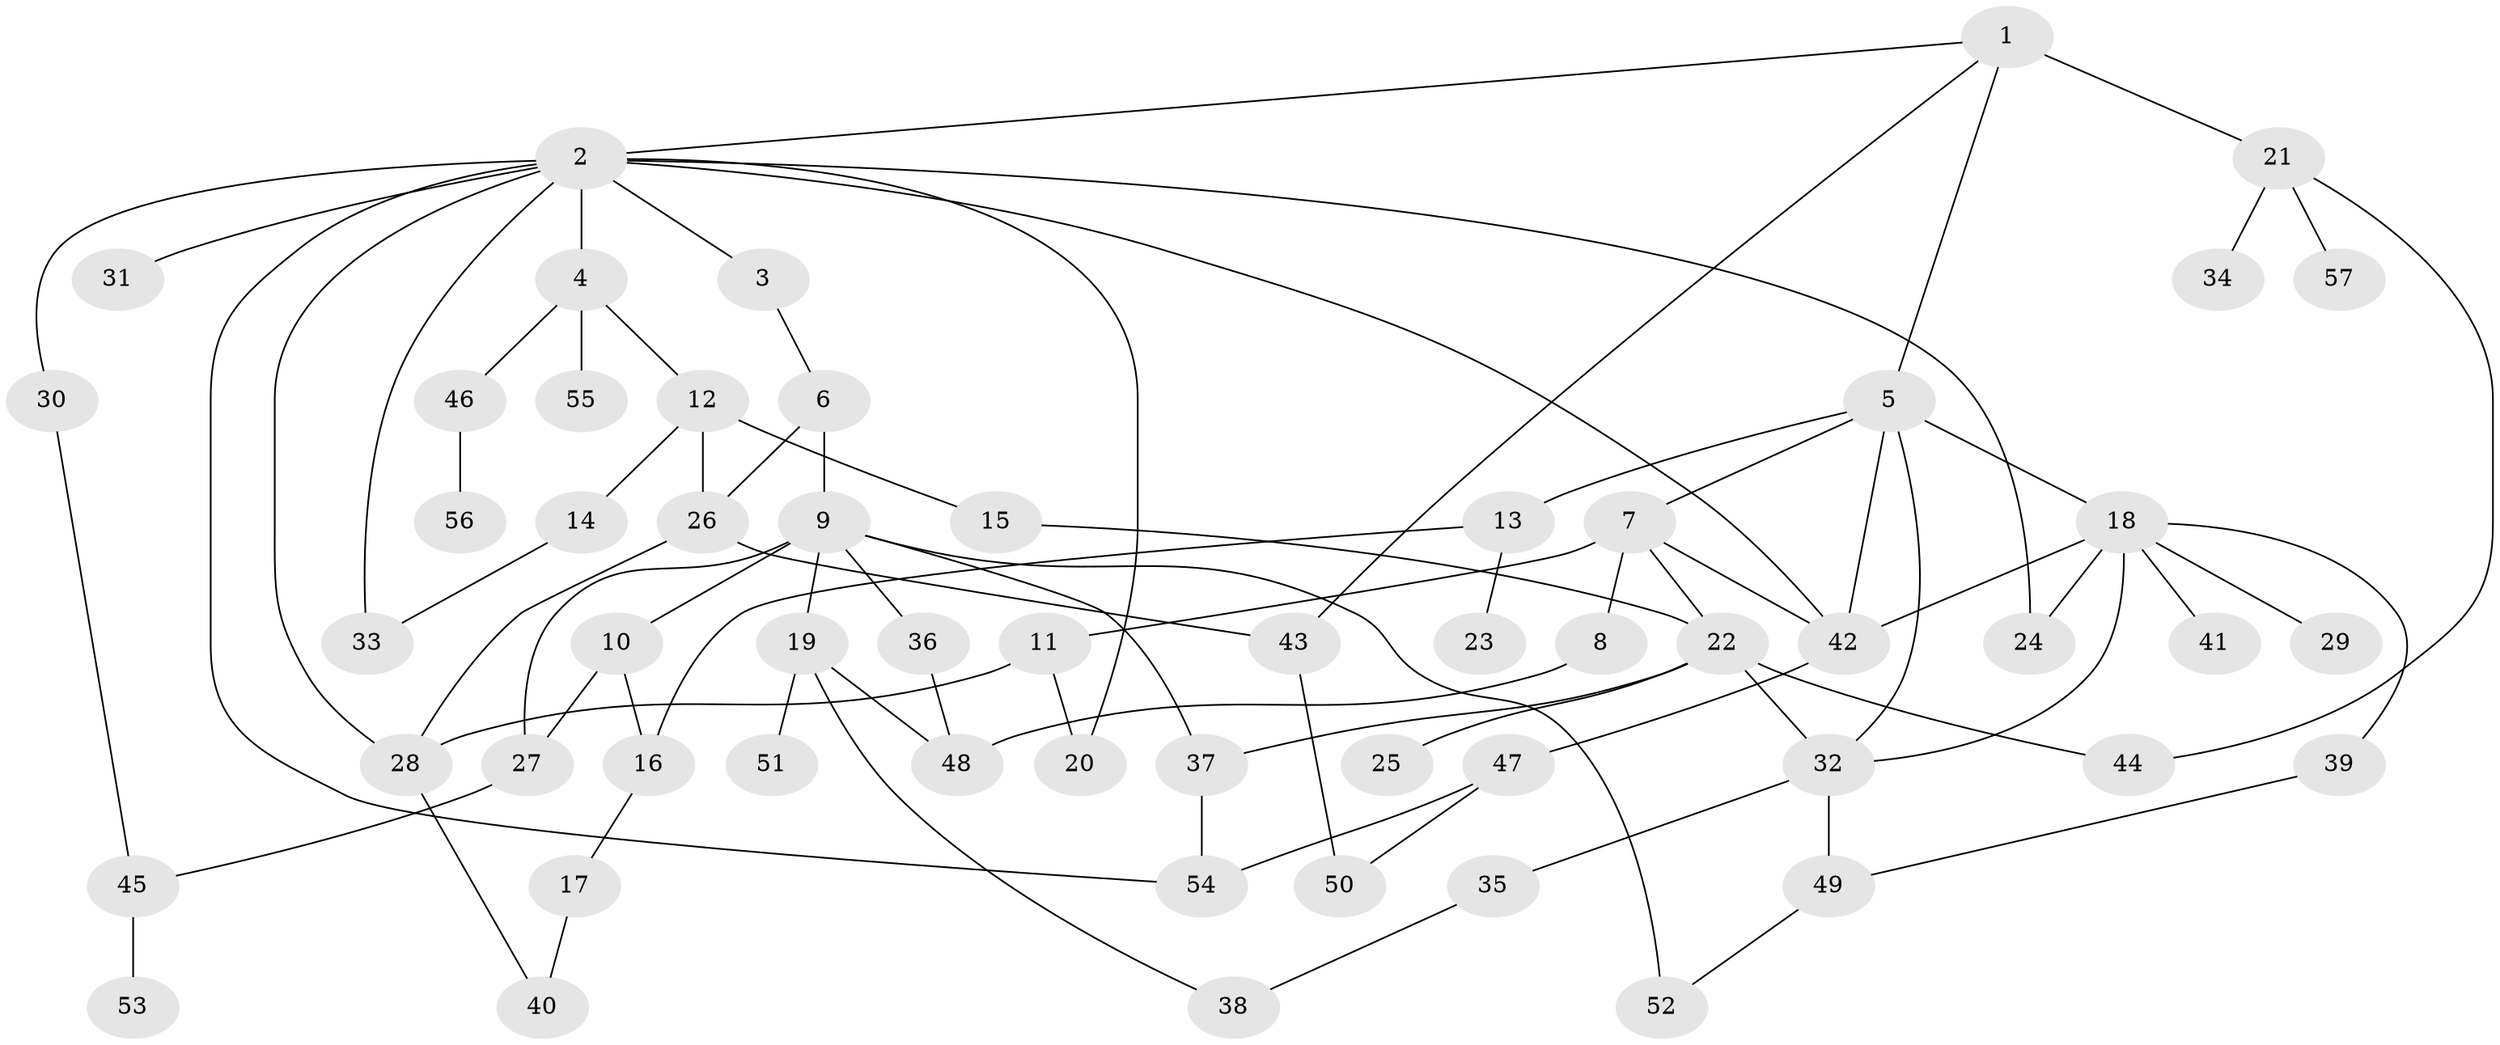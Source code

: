 // coarse degree distribution, {15: 0.058823529411764705, 5: 0.058823529411764705, 2: 0.23529411764705882, 4: 0.058823529411764705, 1: 0.5294117647058824, 3: 0.058823529411764705}
// Generated by graph-tools (version 1.1) at 2025/17/03/04/25 18:17:02]
// undirected, 57 vertices, 83 edges
graph export_dot {
graph [start="1"]
  node [color=gray90,style=filled];
  1;
  2;
  3;
  4;
  5;
  6;
  7;
  8;
  9;
  10;
  11;
  12;
  13;
  14;
  15;
  16;
  17;
  18;
  19;
  20;
  21;
  22;
  23;
  24;
  25;
  26;
  27;
  28;
  29;
  30;
  31;
  32;
  33;
  34;
  35;
  36;
  37;
  38;
  39;
  40;
  41;
  42;
  43;
  44;
  45;
  46;
  47;
  48;
  49;
  50;
  51;
  52;
  53;
  54;
  55;
  56;
  57;
  1 -- 2;
  1 -- 5;
  1 -- 21;
  1 -- 43;
  2 -- 3;
  2 -- 4;
  2 -- 24;
  2 -- 30;
  2 -- 31;
  2 -- 42;
  2 -- 33;
  2 -- 20;
  2 -- 28;
  2 -- 54;
  3 -- 6;
  4 -- 12;
  4 -- 46;
  4 -- 55;
  5 -- 7;
  5 -- 13;
  5 -- 18;
  5 -- 32;
  5 -- 42;
  6 -- 9;
  6 -- 26;
  7 -- 8;
  7 -- 11;
  7 -- 22;
  7 -- 42;
  8 -- 48;
  9 -- 10;
  9 -- 19;
  9 -- 27;
  9 -- 36;
  9 -- 37;
  9 -- 52;
  10 -- 16;
  10 -- 27;
  11 -- 20;
  11 -- 28;
  12 -- 14;
  12 -- 15;
  12 -- 26;
  13 -- 23;
  13 -- 16;
  14 -- 33;
  15 -- 22;
  16 -- 17;
  17 -- 40;
  18 -- 29;
  18 -- 39;
  18 -- 41;
  18 -- 24;
  18 -- 42;
  18 -- 32;
  19 -- 38;
  19 -- 48;
  19 -- 51;
  21 -- 34;
  21 -- 44;
  21 -- 57;
  22 -- 25;
  22 -- 32;
  22 -- 37;
  22 -- 44;
  26 -- 28;
  26 -- 43;
  27 -- 45;
  28 -- 40;
  30 -- 45;
  32 -- 35;
  32 -- 49;
  35 -- 38;
  36 -- 48;
  37 -- 54;
  39 -- 49;
  42 -- 47;
  43 -- 50;
  45 -- 53;
  46 -- 56;
  47 -- 54;
  47 -- 50;
  49 -- 52;
}
